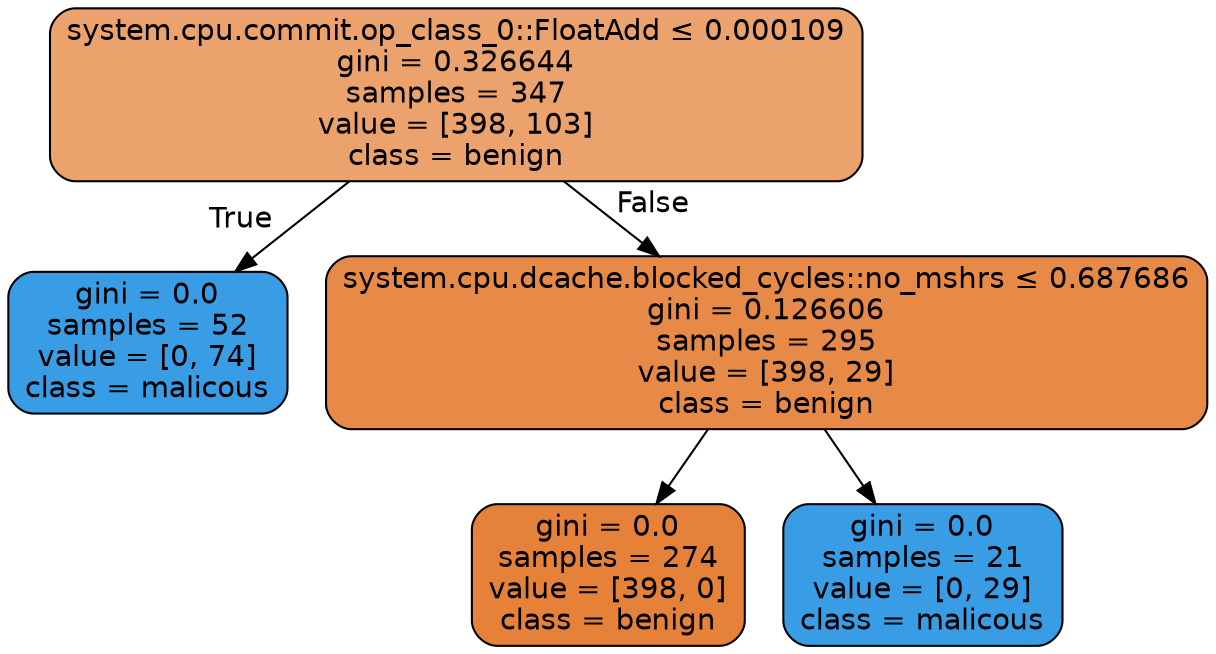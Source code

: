 digraph Tree {
node [shape=box, style="filled, rounded", color="black", fontname=helvetica] ;
edge [fontname=helvetica] ;
0 [label=<system.cpu.commit.op_class_0::FloatAdd &le; 0.000109<br/>gini = 0.326644<br/>samples = 347<br/>value = [398, 103]<br/>class = benign>, fillcolor="#eca26c"] ;
1 [label=<gini = 0.0<br/>samples = 52<br/>value = [0, 74]<br/>class = malicous>, fillcolor="#399de5"] ;
0 -> 1 [labeldistance=2.5, labelangle=45, headlabel="True"] ;
2 [label=<system.cpu.dcache.blocked_cycles::no_mshrs &le; 0.687686<br/>gini = 0.126606<br/>samples = 295<br/>value = [398, 29]<br/>class = benign>, fillcolor="#e78a47"] ;
0 -> 2 [labeldistance=2.5, labelangle=-45, headlabel="False"] ;
3 [label=<gini = 0.0<br/>samples = 274<br/>value = [398, 0]<br/>class = benign>, fillcolor="#e58139"] ;
2 -> 3 ;
4 [label=<gini = 0.0<br/>samples = 21<br/>value = [0, 29]<br/>class = malicous>, fillcolor="#399de5"] ;
2 -> 4 ;
}
